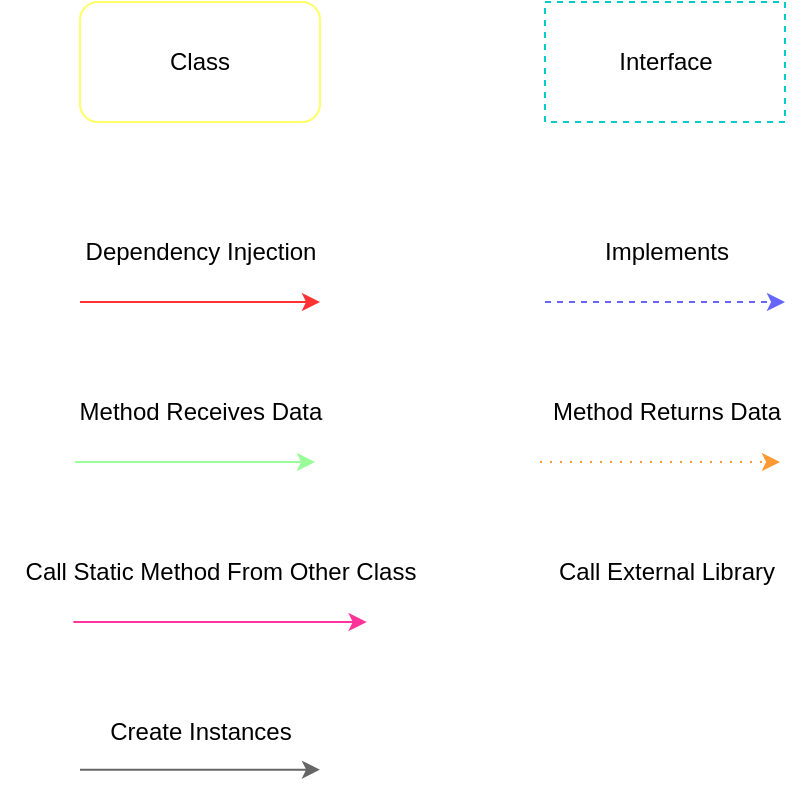 <mxfile>
    <diagram id="NGFal8jEO09NENzllxJx" name="Página-1">
        <mxGraphModel dx="1844" dy="929" grid="1" gridSize="10" guides="1" tooltips="1" connect="1" arrows="1" fold="1" page="1" pageScale="1" pageWidth="827" pageHeight="1169" math="0" shadow="0">
            <root>
                <mxCell id="0"/>
                <mxCell id="1" parent="0"/>
                <mxCell id="2" value="Class" style="rounded=1;whiteSpace=wrap;html=1;strokeColor=#FFFF66;" vertex="1" parent="1">
                    <mxGeometry x="180" y="120" width="120" height="60" as="geometry"/>
                </mxCell>
                <mxCell id="3" value="Interface" style="rounded=0;whiteSpace=wrap;html=1;strokeColor=#00CCCC;dashed=1;" vertex="1" parent="1">
                    <mxGeometry x="412.5" y="120" width="120" height="60" as="geometry"/>
                </mxCell>
                <mxCell id="6" value="" style="group" vertex="1" connectable="0" parent="1">
                    <mxGeometry x="170" y="230" width="140" height="40" as="geometry"/>
                </mxCell>
                <mxCell id="4" value="" style="endArrow=classic;html=1;fillColor=#a20025;strokeColor=#FF3333;" edge="1" parent="6">
                    <mxGeometry width="50" height="50" relative="1" as="geometry">
                        <mxPoint x="10" y="40" as="sourcePoint"/>
                        <mxPoint x="130" y="40" as="targetPoint"/>
                    </mxGeometry>
                </mxCell>
                <mxCell id="5" value="Dependency Injection" style="text;html=1;align=center;verticalAlign=middle;resizable=0;points=[];autosize=1;strokeColor=none;fillColor=none;" vertex="1" parent="6">
                    <mxGeometry width="140" height="30" as="geometry"/>
                </mxCell>
                <mxCell id="7" value="" style="group;dashed=1;" vertex="1" connectable="0" parent="1">
                    <mxGeometry x="402.5" y="230" width="140" height="40" as="geometry"/>
                </mxCell>
                <mxCell id="8" value="" style="endArrow=classic;html=1;fillColor=#a20025;strokeColor=#6666FF;dashed=1;" edge="1" parent="7">
                    <mxGeometry width="50" height="50" relative="1" as="geometry">
                        <mxPoint x="10" y="40" as="sourcePoint"/>
                        <mxPoint x="130" y="40" as="targetPoint"/>
                    </mxGeometry>
                </mxCell>
                <mxCell id="9" value="Implements" style="text;html=1;align=center;verticalAlign=middle;resizable=0;points=[];autosize=1;strokeColor=none;fillColor=none;" vertex="1" parent="7">
                    <mxGeometry x="25" width="90" height="30" as="geometry"/>
                </mxCell>
                <mxCell id="10" value="" style="group" vertex="1" connectable="0" parent="1">
                    <mxGeometry x="167.5" y="310" width="145" height="40" as="geometry"/>
                </mxCell>
                <mxCell id="11" value="" style="endArrow=classic;html=1;fillColor=#a20025;strokeColor=#99FF99;" edge="1" parent="10">
                    <mxGeometry width="50" height="50" relative="1" as="geometry">
                        <mxPoint x="10" y="40" as="sourcePoint"/>
                        <mxPoint x="130" y="40" as="targetPoint"/>
                    </mxGeometry>
                </mxCell>
                <mxCell id="12" value="Method Receives Data" style="text;html=1;align=center;verticalAlign=middle;resizable=0;points=[];autosize=1;strokeColor=none;fillColor=none;" vertex="1" parent="10">
                    <mxGeometry x="2.5" width="140" height="30" as="geometry"/>
                </mxCell>
                <mxCell id="13" value="" style="group;dashed=1;dashPattern=12 12;" vertex="1" connectable="0" parent="1">
                    <mxGeometry x="400" y="310" width="145" height="40" as="geometry"/>
                </mxCell>
                <mxCell id="14" value="" style="endArrow=classic;html=1;fillColor=#a20025;strokeColor=#FF9933;dashed=1;dashPattern=1 4;" edge="1" parent="13">
                    <mxGeometry width="50" height="50" relative="1" as="geometry">
                        <mxPoint x="10" y="40" as="sourcePoint"/>
                        <mxPoint x="130" y="40" as="targetPoint"/>
                    </mxGeometry>
                </mxCell>
                <mxCell id="15" value="Method Returns Data" style="text;html=1;align=center;verticalAlign=middle;resizable=0;points=[];autosize=1;strokeColor=none;fillColor=none;" vertex="1" parent="13">
                    <mxGeometry x="2.5" width="140" height="30" as="geometry"/>
                </mxCell>
                <mxCell id="16" value="" style="group;verticalAlign=middle;align=center;" vertex="1" connectable="0" parent="1">
                    <mxGeometry x="140" y="390" width="220" height="40" as="geometry"/>
                </mxCell>
                <mxCell id="17" value="" style="endArrow=classic;html=1;fillColor=#a20025;strokeColor=#FF3399;" edge="1" parent="16">
                    <mxGeometry width="50" height="50" relative="1" as="geometry">
                        <mxPoint x="36.672" y="40" as="sourcePoint"/>
                        <mxPoint x="183.339" y="40" as="targetPoint"/>
                    </mxGeometry>
                </mxCell>
                <mxCell id="18" value="Call Static Method From Other Class" style="text;html=1;align=center;verticalAlign=middle;resizable=0;points=[];autosize=1;strokeColor=none;fillColor=none;" vertex="1" parent="16">
                    <mxGeometry x="0.001" width="220" height="30" as="geometry"/>
                </mxCell>
                <mxCell id="19" value="" style="group;dashed=1;dashPattern=12 12;" vertex="1" connectable="0" parent="1">
                    <mxGeometry x="400" y="390" width="145" height="40" as="geometry"/>
                </mxCell>
                <mxCell id="20" value="" style="endArrow=classic;html=1;fillColor=#a20025;strokeColor=#FFFFFF;dashed=1;" edge="1" parent="19">
                    <mxGeometry width="50" height="50" relative="1" as="geometry">
                        <mxPoint x="10" y="40" as="sourcePoint"/>
                        <mxPoint x="130" y="40" as="targetPoint"/>
                    </mxGeometry>
                </mxCell>
                <mxCell id="21" value="Call External Library" style="text;html=1;align=center;verticalAlign=middle;resizable=0;points=[];autosize=1;strokeColor=none;fillColor=none;" vertex="1" parent="19">
                    <mxGeometry x="7.5" width="130" height="30" as="geometry"/>
                </mxCell>
                <mxCell id="22" value="" style="group" vertex="1" connectable="0" parent="1">
                    <mxGeometry x="180" y="470" width="120" height="33.83" as="geometry"/>
                </mxCell>
                <mxCell id="23" value="" style="endArrow=classic;html=1;fillColor=#a20025;strokeColor=#666666;" edge="1" parent="22">
                    <mxGeometry width="50" height="50" relative="1" as="geometry">
                        <mxPoint y="33.83" as="sourcePoint"/>
                        <mxPoint x="120" y="33.83" as="targetPoint"/>
                    </mxGeometry>
                </mxCell>
                <mxCell id="24" value="Create Instances" style="text;html=1;align=center;verticalAlign=middle;resizable=0;points=[];autosize=1;strokeColor=none;fillColor=none;" vertex="1" parent="22">
                    <mxGeometry x="5" width="110" height="30" as="geometry"/>
                </mxCell>
            </root>
        </mxGraphModel>
    </diagram>
</mxfile>